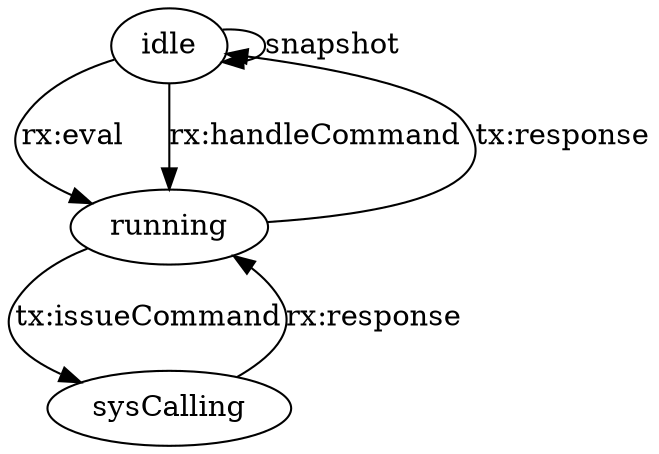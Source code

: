 digraph G {
 idle -> idle [label="snapshot"]
 idle -> running [label="rx:eval"]
 idle -> running [label="rx:handleCommand"]
 running -> sysCalling [label="tx:issueCommand"]
 sysCalling -> running [label="rx:response"]
 running -> idle [label="tx:response"]
}
